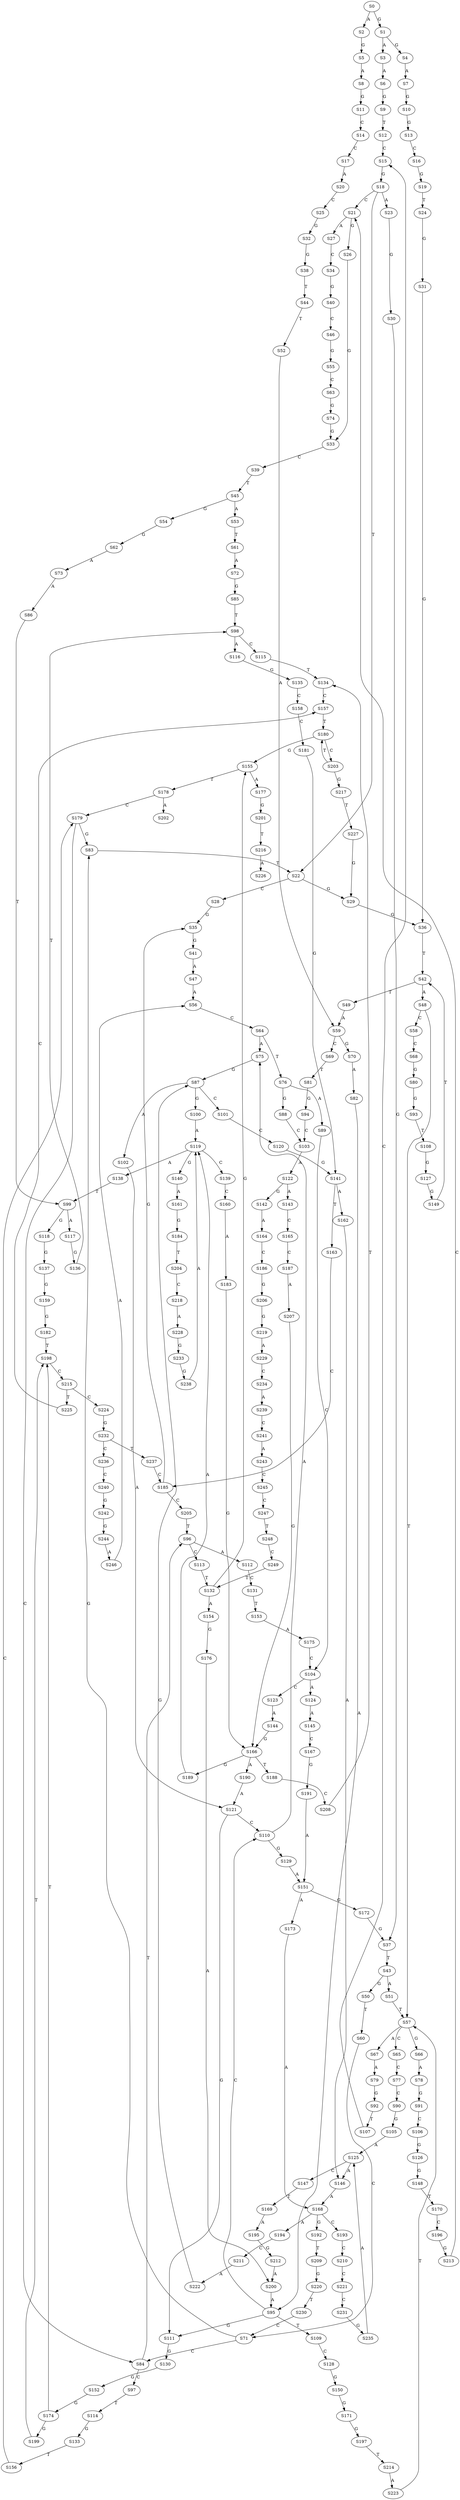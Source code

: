 strict digraph  {
	S0 -> S1 [ label = G ];
	S0 -> S2 [ label = A ];
	S1 -> S3 [ label = A ];
	S1 -> S4 [ label = G ];
	S2 -> S5 [ label = G ];
	S3 -> S6 [ label = A ];
	S4 -> S7 [ label = A ];
	S5 -> S8 [ label = A ];
	S6 -> S9 [ label = G ];
	S7 -> S10 [ label = G ];
	S8 -> S11 [ label = G ];
	S9 -> S12 [ label = T ];
	S10 -> S13 [ label = G ];
	S11 -> S14 [ label = C ];
	S12 -> S15 [ label = C ];
	S13 -> S16 [ label = C ];
	S14 -> S17 [ label = C ];
	S15 -> S18 [ label = G ];
	S16 -> S19 [ label = G ];
	S17 -> S20 [ label = A ];
	S18 -> S21 [ label = C ];
	S18 -> S22 [ label = T ];
	S18 -> S23 [ label = A ];
	S19 -> S24 [ label = T ];
	S20 -> S25 [ label = C ];
	S21 -> S26 [ label = G ];
	S21 -> S27 [ label = A ];
	S22 -> S28 [ label = C ];
	S22 -> S29 [ label = G ];
	S23 -> S30 [ label = G ];
	S24 -> S31 [ label = G ];
	S25 -> S32 [ label = G ];
	S26 -> S33 [ label = G ];
	S27 -> S34 [ label = C ];
	S28 -> S35 [ label = G ];
	S29 -> S36 [ label = G ];
	S30 -> S37 [ label = G ];
	S31 -> S36 [ label = G ];
	S32 -> S38 [ label = G ];
	S33 -> S39 [ label = C ];
	S34 -> S40 [ label = G ];
	S35 -> S41 [ label = G ];
	S36 -> S42 [ label = T ];
	S37 -> S43 [ label = T ];
	S38 -> S44 [ label = T ];
	S39 -> S45 [ label = T ];
	S40 -> S46 [ label = C ];
	S41 -> S47 [ label = A ];
	S42 -> S48 [ label = A ];
	S42 -> S49 [ label = T ];
	S43 -> S50 [ label = G ];
	S43 -> S51 [ label = A ];
	S44 -> S52 [ label = T ];
	S45 -> S53 [ label = A ];
	S45 -> S54 [ label = G ];
	S46 -> S55 [ label = G ];
	S47 -> S56 [ label = A ];
	S48 -> S57 [ label = T ];
	S48 -> S58 [ label = C ];
	S49 -> S59 [ label = A ];
	S50 -> S60 [ label = T ];
	S51 -> S57 [ label = T ];
	S52 -> S59 [ label = A ];
	S53 -> S61 [ label = T ];
	S54 -> S62 [ label = G ];
	S55 -> S63 [ label = C ];
	S56 -> S64 [ label = C ];
	S57 -> S65 [ label = C ];
	S57 -> S66 [ label = G ];
	S57 -> S67 [ label = A ];
	S58 -> S68 [ label = C ];
	S59 -> S69 [ label = C ];
	S59 -> S70 [ label = G ];
	S60 -> S71 [ label = C ];
	S61 -> S72 [ label = A ];
	S62 -> S73 [ label = A ];
	S63 -> S74 [ label = G ];
	S64 -> S75 [ label = A ];
	S64 -> S76 [ label = T ];
	S65 -> S77 [ label = C ];
	S66 -> S78 [ label = A ];
	S67 -> S79 [ label = A ];
	S68 -> S80 [ label = G ];
	S69 -> S81 [ label = T ];
	S70 -> S82 [ label = A ];
	S71 -> S83 [ label = G ];
	S71 -> S84 [ label = C ];
	S72 -> S85 [ label = G ];
	S73 -> S86 [ label = A ];
	S74 -> S33 [ label = G ];
	S75 -> S87 [ label = G ];
	S76 -> S88 [ label = G ];
	S76 -> S89 [ label = A ];
	S77 -> S90 [ label = C ];
	S78 -> S91 [ label = G ];
	S79 -> S92 [ label = G ];
	S80 -> S93 [ label = G ];
	S81 -> S94 [ label = G ];
	S82 -> S95 [ label = A ];
	S83 -> S22 [ label = T ];
	S84 -> S96 [ label = T ];
	S84 -> S97 [ label = C ];
	S85 -> S98 [ label = T ];
	S86 -> S99 [ label = T ];
	S87 -> S100 [ label = G ];
	S87 -> S101 [ label = C ];
	S87 -> S102 [ label = A ];
	S88 -> S103 [ label = C ];
	S89 -> S104 [ label = C ];
	S90 -> S105 [ label = G ];
	S91 -> S106 [ label = C ];
	S92 -> S107 [ label = T ];
	S93 -> S108 [ label = T ];
	S94 -> S103 [ label = C ];
	S95 -> S109 [ label = T ];
	S95 -> S110 [ label = C ];
	S95 -> S111 [ label = G ];
	S96 -> S112 [ label = A ];
	S96 -> S113 [ label = C ];
	S97 -> S114 [ label = T ];
	S98 -> S115 [ label = C ];
	S98 -> S116 [ label = A ];
	S99 -> S117 [ label = A ];
	S99 -> S118 [ label = G ];
	S100 -> S119 [ label = A ];
	S101 -> S120 [ label = C ];
	S102 -> S121 [ label = A ];
	S103 -> S122 [ label = A ];
	S104 -> S123 [ label = C ];
	S104 -> S124 [ label = A ];
	S105 -> S125 [ label = A ];
	S106 -> S126 [ label = G ];
	S107 -> S15 [ label = C ];
	S108 -> S127 [ label = G ];
	S109 -> S128 [ label = C ];
	S110 -> S129 [ label = G ];
	S110 -> S75 [ label = A ];
	S111 -> S130 [ label = G ];
	S112 -> S131 [ label = C ];
	S113 -> S132 [ label = T ];
	S114 -> S133 [ label = G ];
	S115 -> S134 [ label = T ];
	S116 -> S135 [ label = G ];
	S117 -> S136 [ label = G ];
	S118 -> S137 [ label = G ];
	S119 -> S138 [ label = A ];
	S119 -> S139 [ label = C ];
	S119 -> S140 [ label = G ];
	S120 -> S141 [ label = G ];
	S121 -> S110 [ label = C ];
	S121 -> S111 [ label = G ];
	S122 -> S142 [ label = G ];
	S122 -> S143 [ label = A ];
	S123 -> S144 [ label = A ];
	S124 -> S145 [ label = A ];
	S125 -> S146 [ label = A ];
	S125 -> S147 [ label = C ];
	S126 -> S148 [ label = G ];
	S127 -> S149 [ label = G ];
	S128 -> S150 [ label = G ];
	S129 -> S151 [ label = A ];
	S130 -> S152 [ label = G ];
	S131 -> S153 [ label = T ];
	S132 -> S154 [ label = A ];
	S132 -> S155 [ label = G ];
	S133 -> S156 [ label = T ];
	S134 -> S157 [ label = C ];
	S135 -> S158 [ label = C ];
	S136 -> S98 [ label = T ];
	S137 -> S159 [ label = G ];
	S138 -> S99 [ label = T ];
	S139 -> S160 [ label = C ];
	S140 -> S161 [ label = A ];
	S141 -> S162 [ label = A ];
	S141 -> S163 [ label = T ];
	S142 -> S164 [ label = A ];
	S143 -> S165 [ label = C ];
	S144 -> S166 [ label = G ];
	S145 -> S167 [ label = C ];
	S146 -> S168 [ label = A ];
	S147 -> S169 [ label = T ];
	S148 -> S170 [ label = T ];
	S149 -> S42 [ label = T ];
	S150 -> S171 [ label = G ];
	S151 -> S172 [ label = G ];
	S151 -> S173 [ label = A ];
	S152 -> S174 [ label = G ];
	S153 -> S175 [ label = A ];
	S154 -> S176 [ label = G ];
	S155 -> S177 [ label = A ];
	S155 -> S178 [ label = T ];
	S156 -> S179 [ label = C ];
	S157 -> S180 [ label = T ];
	S158 -> S181 [ label = C ];
	S159 -> S182 [ label = G ];
	S160 -> S183 [ label = A ];
	S161 -> S184 [ label = G ];
	S162 -> S146 [ label = A ];
	S163 -> S185 [ label = C ];
	S164 -> S186 [ label = C ];
	S165 -> S187 [ label = C ];
	S166 -> S188 [ label = T ];
	S166 -> S189 [ label = G ];
	S166 -> S190 [ label = A ];
	S167 -> S191 [ label = G ];
	S168 -> S192 [ label = G ];
	S168 -> S193 [ label = C ];
	S168 -> S194 [ label = A ];
	S169 -> S195 [ label = A ];
	S170 -> S196 [ label = C ];
	S171 -> S197 [ label = G ];
	S172 -> S37 [ label = G ];
	S173 -> S168 [ label = A ];
	S174 -> S198 [ label = T ];
	S174 -> S199 [ label = G ];
	S175 -> S104 [ label = C ];
	S176 -> S200 [ label = A ];
	S177 -> S201 [ label = G ];
	S178 -> S202 [ label = A ];
	S178 -> S179 [ label = C ];
	S179 -> S84 [ label = C ];
	S179 -> S83 [ label = G ];
	S180 -> S155 [ label = G ];
	S180 -> S203 [ label = C ];
	S181 -> S141 [ label = G ];
	S182 -> S198 [ label = T ];
	S183 -> S166 [ label = G ];
	S184 -> S204 [ label = T ];
	S185 -> S205 [ label = C ];
	S185 -> S35 [ label = G ];
	S186 -> S206 [ label = G ];
	S187 -> S207 [ label = A ];
	S188 -> S208 [ label = C ];
	S189 -> S119 [ label = A ];
	S190 -> S121 [ label = A ];
	S191 -> S151 [ label = A ];
	S192 -> S209 [ label = T ];
	S193 -> S210 [ label = C ];
	S194 -> S211 [ label = C ];
	S195 -> S212 [ label = G ];
	S196 -> S213 [ label = G ];
	S197 -> S214 [ label = T ];
	S198 -> S215 [ label = C ];
	S199 -> S198 [ label = T ];
	S200 -> S95 [ label = A ];
	S201 -> S216 [ label = T ];
	S203 -> S180 [ label = T ];
	S203 -> S217 [ label = G ];
	S204 -> S218 [ label = C ];
	S205 -> S96 [ label = T ];
	S206 -> S219 [ label = G ];
	S207 -> S166 [ label = G ];
	S208 -> S134 [ label = T ];
	S209 -> S220 [ label = G ];
	S210 -> S221 [ label = C ];
	S211 -> S222 [ label = A ];
	S212 -> S200 [ label = A ];
	S213 -> S21 [ label = C ];
	S214 -> S223 [ label = A ];
	S215 -> S224 [ label = C ];
	S215 -> S225 [ label = T ];
	S216 -> S226 [ label = A ];
	S217 -> S227 [ label = T ];
	S218 -> S228 [ label = A ];
	S219 -> S229 [ label = A ];
	S220 -> S230 [ label = T ];
	S221 -> S231 [ label = C ];
	S222 -> S87 [ label = G ];
	S223 -> S57 [ label = T ];
	S224 -> S232 [ label = G ];
	S225 -> S157 [ label = C ];
	S227 -> S29 [ label = G ];
	S228 -> S233 [ label = G ];
	S229 -> S234 [ label = C ];
	S230 -> S71 [ label = C ];
	S231 -> S235 [ label = G ];
	S232 -> S236 [ label = C ];
	S232 -> S237 [ label = T ];
	S233 -> S238 [ label = G ];
	S234 -> S239 [ label = A ];
	S235 -> S125 [ label = A ];
	S236 -> S240 [ label = C ];
	S237 -> S185 [ label = C ];
	S238 -> S119 [ label = A ];
	S239 -> S241 [ label = C ];
	S240 -> S242 [ label = G ];
	S241 -> S243 [ label = A ];
	S242 -> S244 [ label = G ];
	S243 -> S245 [ label = C ];
	S244 -> S246 [ label = A ];
	S245 -> S247 [ label = C ];
	S246 -> S56 [ label = A ];
	S247 -> S248 [ label = T ];
	S248 -> S249 [ label = C ];
	S249 -> S132 [ label = T ];
}

